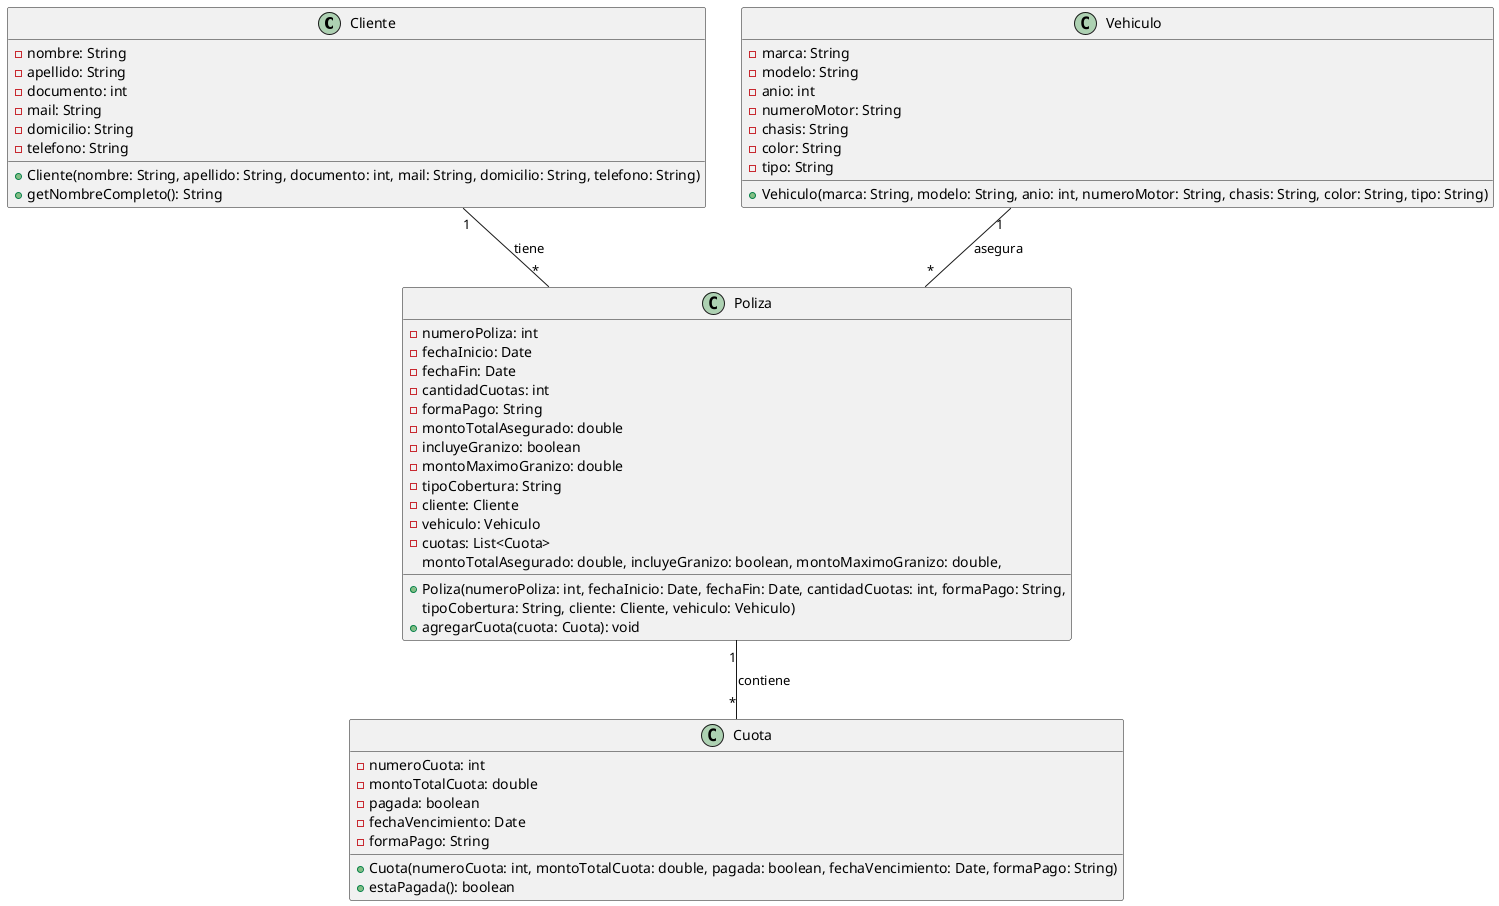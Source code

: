 @startuml
class Cliente {
    - nombre: String
    - apellido: String
    - documento: int
    - mail: String
    - domicilio: String
    - telefono: String
    + Cliente(nombre: String, apellido: String, documento: int, mail: String, domicilio: String, telefono: String)
    + getNombreCompleto(): String
}

class Vehiculo {
    - marca: String
    - modelo: String
    - anio: int
    - numeroMotor: String
    - chasis: String
    - color: String
    - tipo: String
    + Vehiculo(marca: String, modelo: String, anio: int, numeroMotor: String, chasis: String, color: String, tipo: String)
}

class Poliza {
    - numeroPoliza: int
    - fechaInicio: Date
    - fechaFin: Date
    - cantidadCuotas: int
    - formaPago: String
    - montoTotalAsegurado: double
    - incluyeGranizo: boolean
    - montoMaximoGranizo: double
    - tipoCobertura: String
    - cliente: Cliente
    - vehiculo: Vehiculo
    - cuotas: List<Cuota>
    + Poliza(numeroPoliza: int, fechaInicio: Date, fechaFin: Date, cantidadCuotas: int, formaPago: String,
             montoTotalAsegurado: double, incluyeGranizo: boolean, montoMaximoGranizo: double,
             tipoCobertura: String, cliente: Cliente, vehiculo: Vehiculo)
    + agregarCuota(cuota: Cuota): void
}

class Cuota {
    - numeroCuota: int
    - montoTotalCuota: double
    - pagada: boolean
    - fechaVencimiento: Date
    - formaPago: String
    + Cuota(numeroCuota: int, montoTotalCuota: double, pagada: boolean, fechaVencimiento: Date, formaPago: String)
    + estaPagada(): boolean
}

Cliente "1" -- "*" Poliza : tiene
Vehiculo "1" -- "*" Poliza : asegura
Poliza "1" -- "*" Cuota : contiene
@enduml
